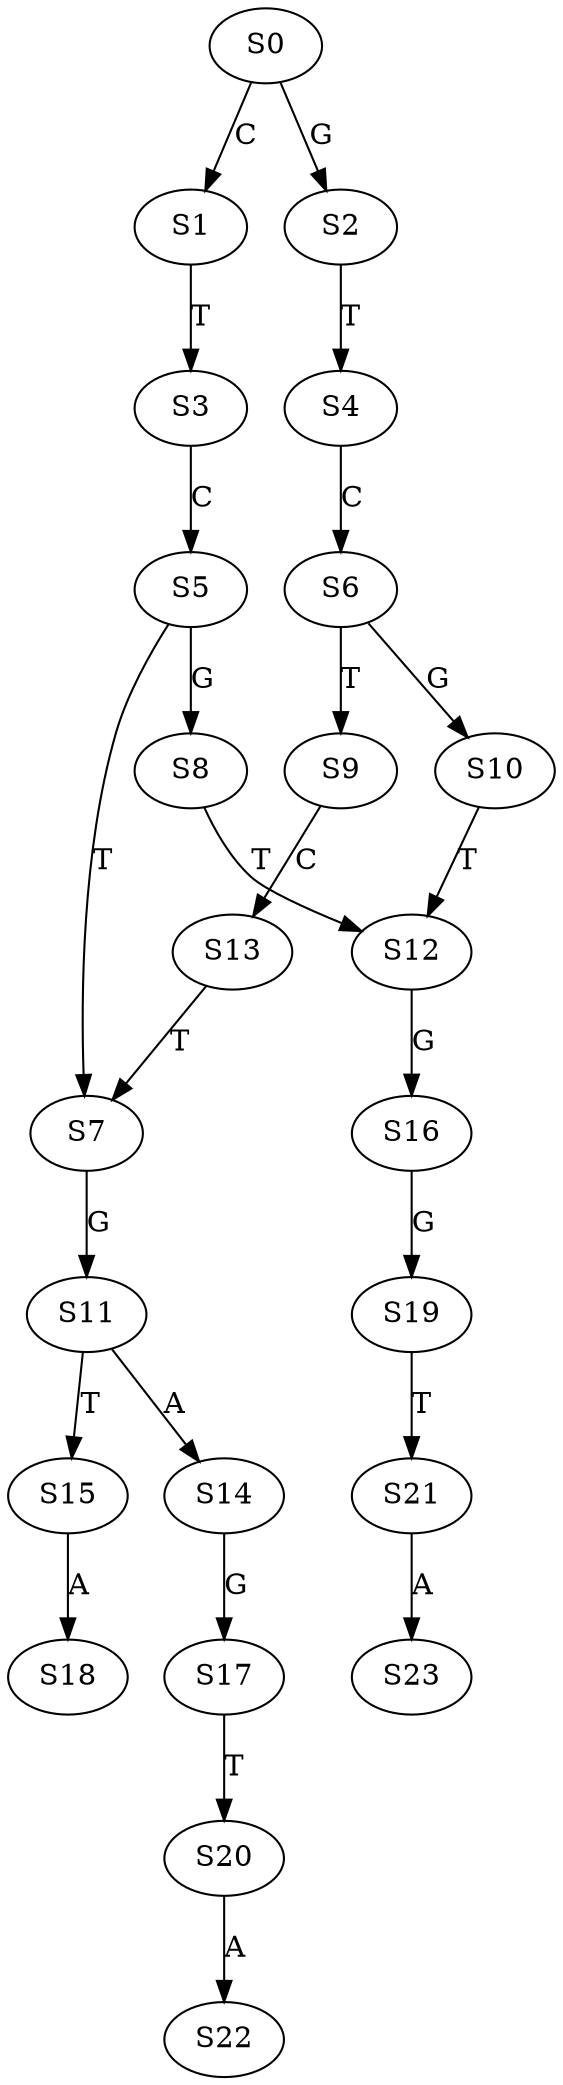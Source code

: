strict digraph  {
	S0 -> S1 [ label = C ];
	S0 -> S2 [ label = G ];
	S1 -> S3 [ label = T ];
	S2 -> S4 [ label = T ];
	S3 -> S5 [ label = C ];
	S4 -> S6 [ label = C ];
	S5 -> S7 [ label = T ];
	S5 -> S8 [ label = G ];
	S6 -> S9 [ label = T ];
	S6 -> S10 [ label = G ];
	S7 -> S11 [ label = G ];
	S8 -> S12 [ label = T ];
	S9 -> S13 [ label = C ];
	S10 -> S12 [ label = T ];
	S11 -> S14 [ label = A ];
	S11 -> S15 [ label = T ];
	S12 -> S16 [ label = G ];
	S13 -> S7 [ label = T ];
	S14 -> S17 [ label = G ];
	S15 -> S18 [ label = A ];
	S16 -> S19 [ label = G ];
	S17 -> S20 [ label = T ];
	S19 -> S21 [ label = T ];
	S20 -> S22 [ label = A ];
	S21 -> S23 [ label = A ];
}
